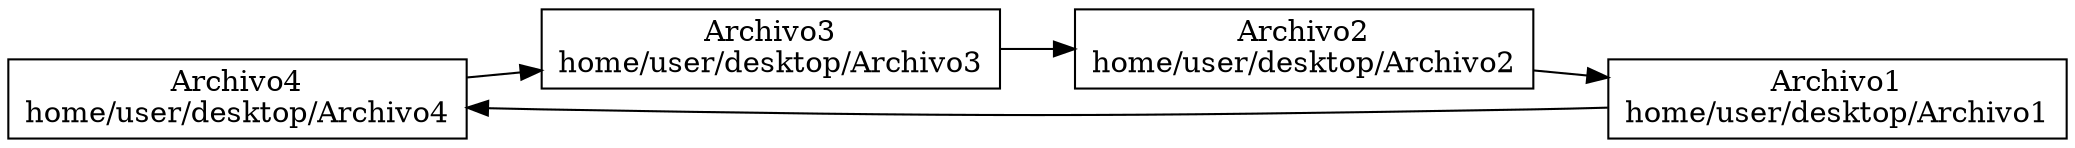 digraph archivosRecientes{ 
rankdir=LR; 
node[shape=record]; 
node0[label="Archivo4\nhome/user/desktop/Archivo4"]; 
node0->node1; 
node1[label="Archivo3\nhome/user/desktop/Archivo3"]; 
node1->node2; 
node2[label="Archivo2\nhome/user/desktop/Archivo2"]; 
node2->node3; 
node3[label="Archivo1\nhome/user/desktop/Archivo1"]; 
node3->node0; 
}
